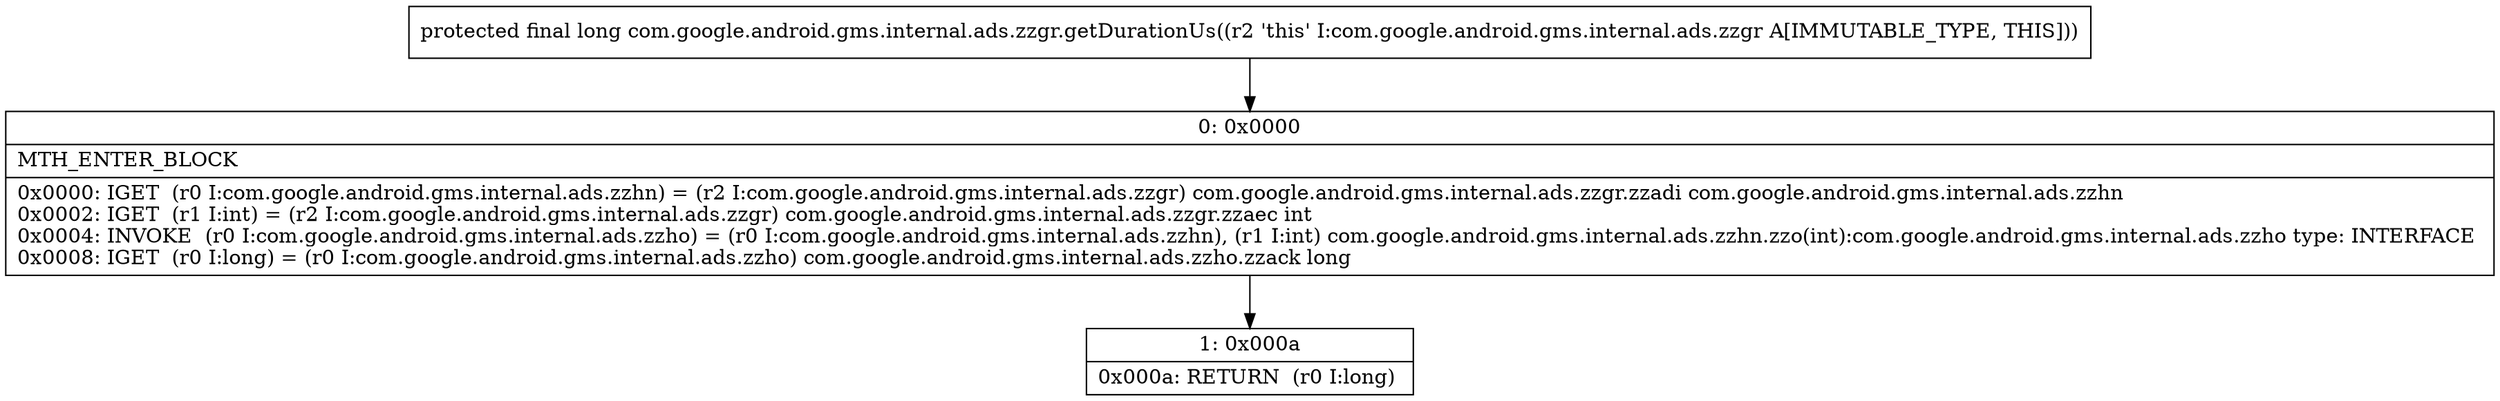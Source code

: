 digraph "CFG forcom.google.android.gms.internal.ads.zzgr.getDurationUs()J" {
Node_0 [shape=record,label="{0\:\ 0x0000|MTH_ENTER_BLOCK\l|0x0000: IGET  (r0 I:com.google.android.gms.internal.ads.zzhn) = (r2 I:com.google.android.gms.internal.ads.zzgr) com.google.android.gms.internal.ads.zzgr.zzadi com.google.android.gms.internal.ads.zzhn \l0x0002: IGET  (r1 I:int) = (r2 I:com.google.android.gms.internal.ads.zzgr) com.google.android.gms.internal.ads.zzgr.zzaec int \l0x0004: INVOKE  (r0 I:com.google.android.gms.internal.ads.zzho) = (r0 I:com.google.android.gms.internal.ads.zzhn), (r1 I:int) com.google.android.gms.internal.ads.zzhn.zzo(int):com.google.android.gms.internal.ads.zzho type: INTERFACE \l0x0008: IGET  (r0 I:long) = (r0 I:com.google.android.gms.internal.ads.zzho) com.google.android.gms.internal.ads.zzho.zzack long \l}"];
Node_1 [shape=record,label="{1\:\ 0x000a|0x000a: RETURN  (r0 I:long) \l}"];
MethodNode[shape=record,label="{protected final long com.google.android.gms.internal.ads.zzgr.getDurationUs((r2 'this' I:com.google.android.gms.internal.ads.zzgr A[IMMUTABLE_TYPE, THIS])) }"];
MethodNode -> Node_0;
Node_0 -> Node_1;
}

